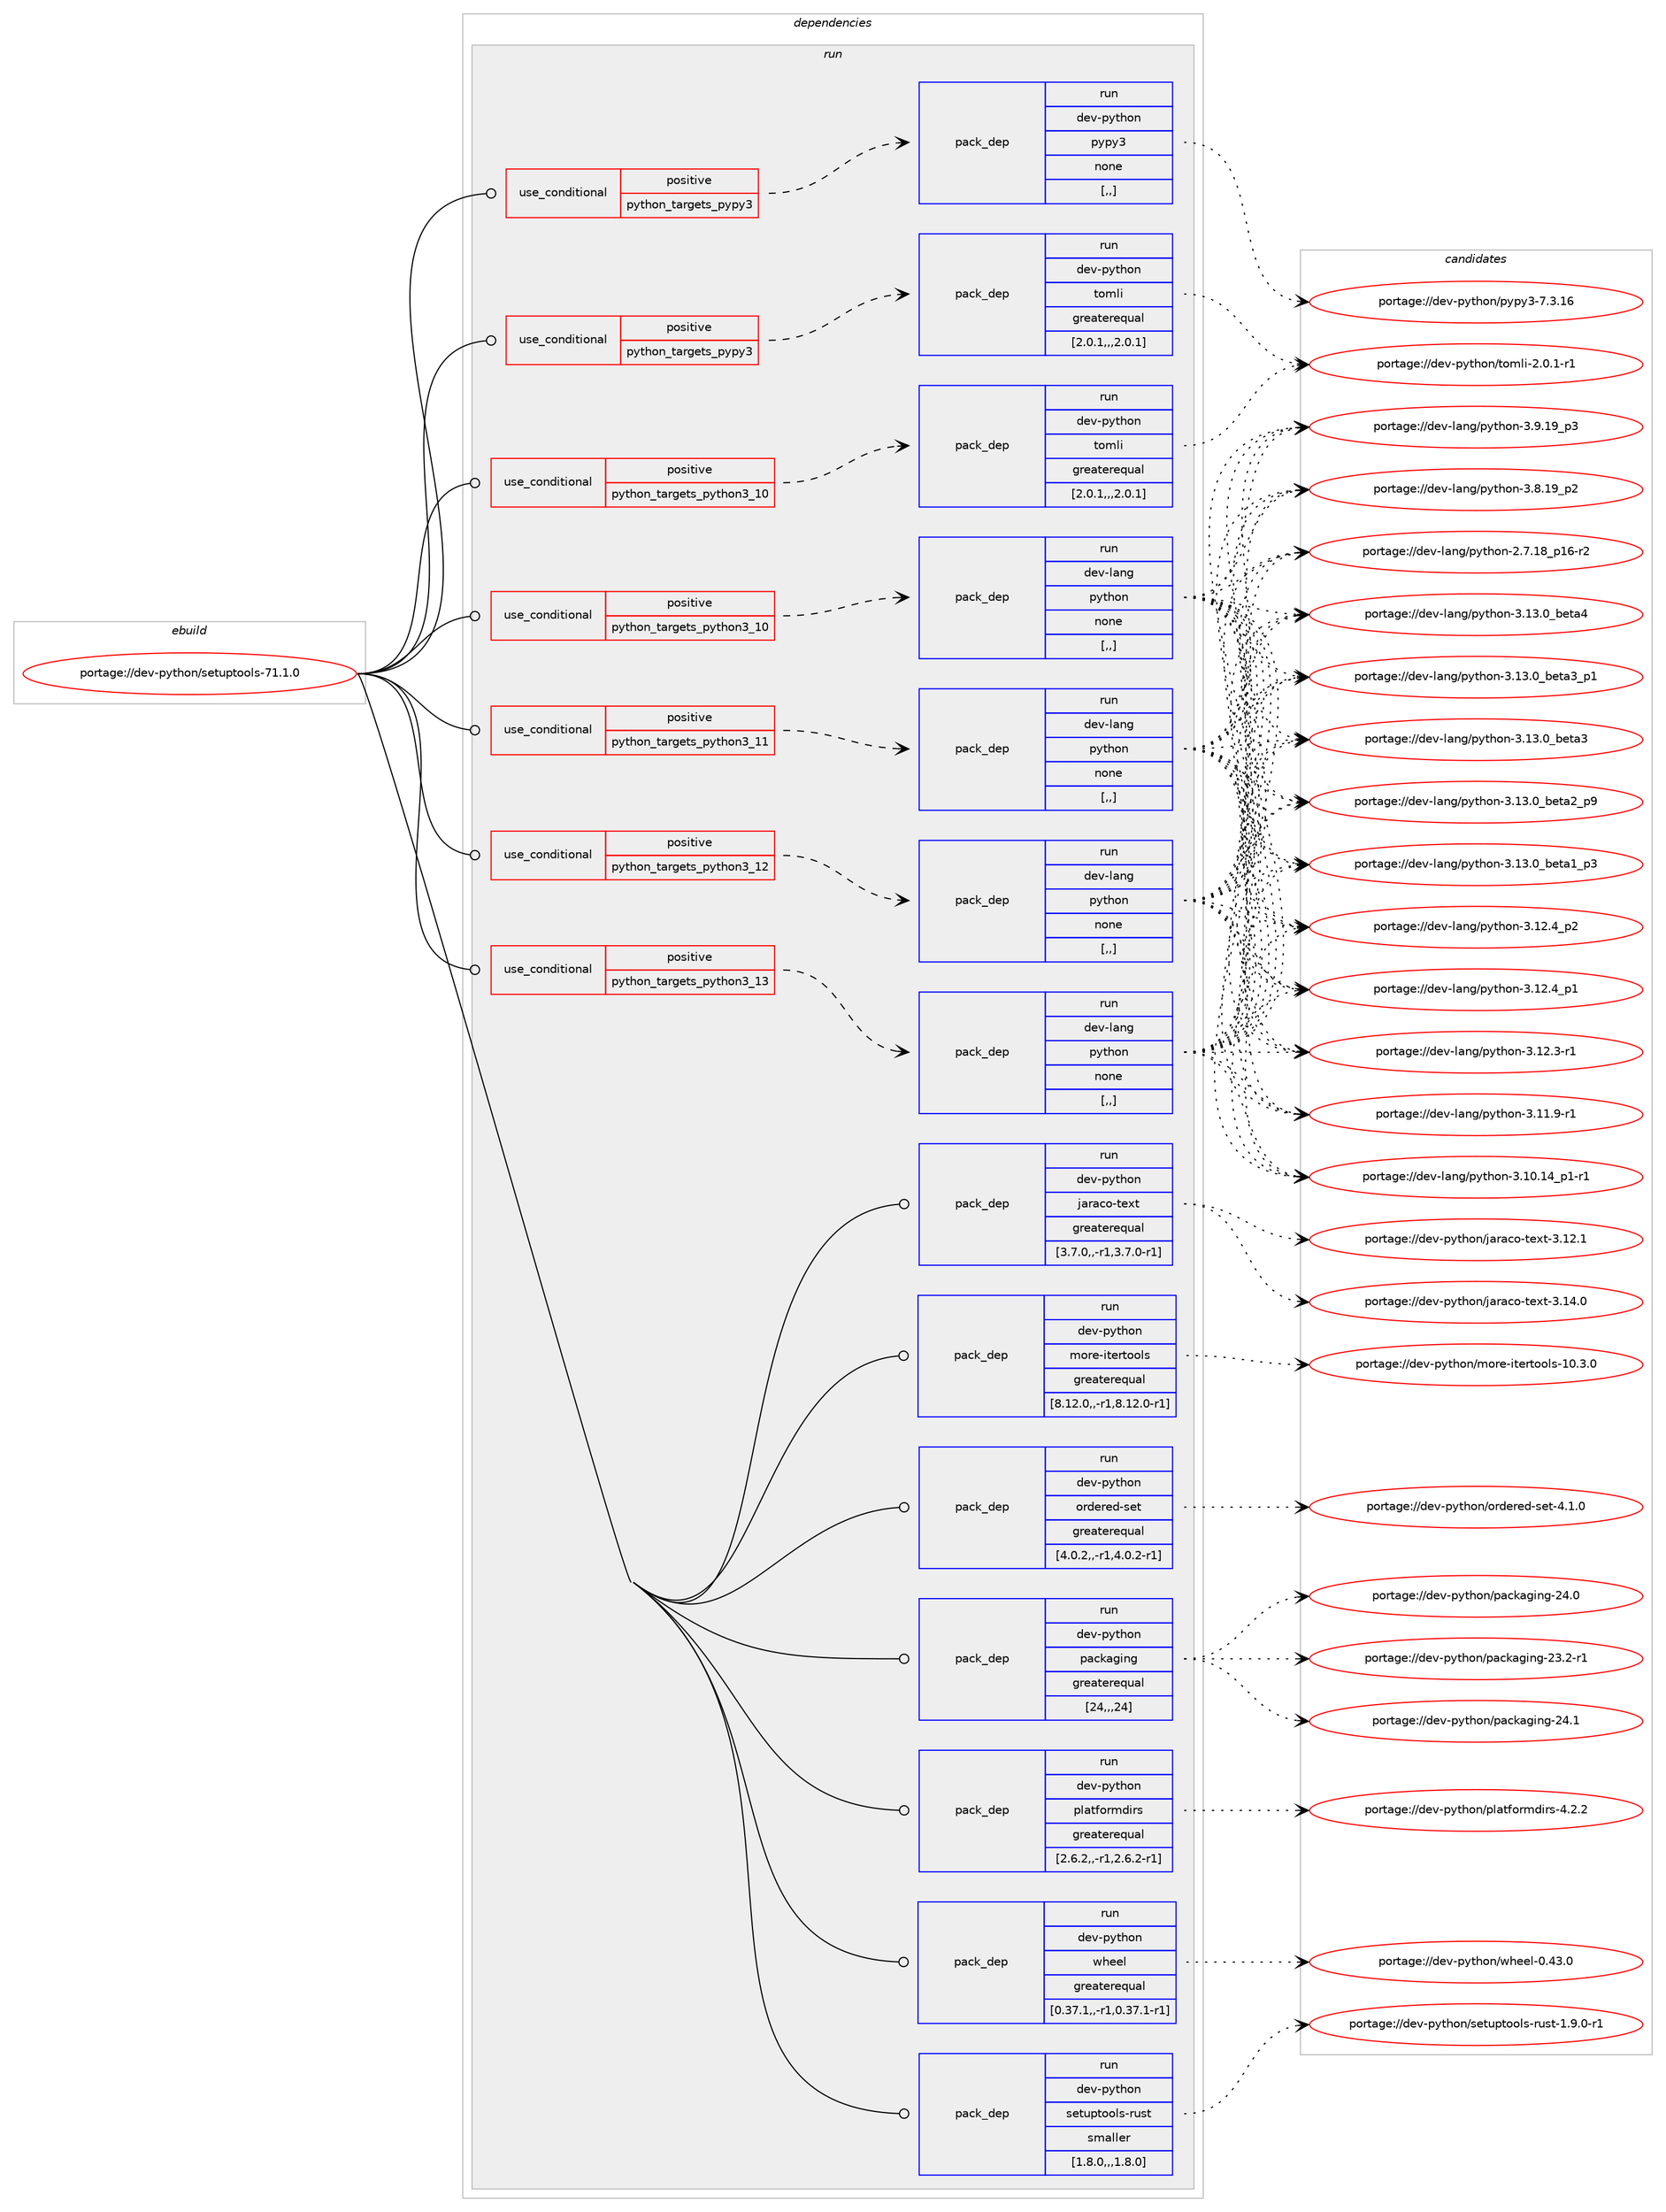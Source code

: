 digraph prolog {

# *************
# Graph options
# *************

newrank=true;
concentrate=true;
compound=true;
graph [rankdir=LR,fontname=Helvetica,fontsize=10,ranksep=1.5];#, ranksep=2.5, nodesep=0.2];
edge  [arrowhead=vee];
node  [fontname=Helvetica,fontsize=10];

# **********
# The ebuild
# **********

subgraph cluster_leftcol {
color=gray;
label=<<i>ebuild</i>>;
id [label="portage://dev-python/setuptools-71.1.0", color=red, width=4, href="../dev-python/setuptools-71.1.0.svg"];
}

# ****************
# The dependencies
# ****************

subgraph cluster_midcol {
color=gray;
label=<<i>dependencies</i>>;
subgraph cluster_compile {
fillcolor="#eeeeee";
style=filled;
label=<<i>compile</i>>;
}
subgraph cluster_compileandrun {
fillcolor="#eeeeee";
style=filled;
label=<<i>compile and run</i>>;
}
subgraph cluster_run {
fillcolor="#eeeeee";
style=filled;
label=<<i>run</i>>;
subgraph cond39763 {
dependency163855 [label=<<TABLE BORDER="0" CELLBORDER="1" CELLSPACING="0" CELLPADDING="4"><TR><TD ROWSPAN="3" CELLPADDING="10">use_conditional</TD></TR><TR><TD>positive</TD></TR><TR><TD>python_targets_pypy3</TD></TR></TABLE>>, shape=none, color=red];
subgraph pack122816 {
dependency163856 [label=<<TABLE BORDER="0" CELLBORDER="1" CELLSPACING="0" CELLPADDING="4" WIDTH="220"><TR><TD ROWSPAN="6" CELLPADDING="30">pack_dep</TD></TR><TR><TD WIDTH="110">run</TD></TR><TR><TD>dev-python</TD></TR><TR><TD>pypy3</TD></TR><TR><TD>none</TD></TR><TR><TD>[,,]</TD></TR></TABLE>>, shape=none, color=blue];
}
dependency163855:e -> dependency163856:w [weight=20,style="dashed",arrowhead="vee"];
}
id:e -> dependency163855:w [weight=20,style="solid",arrowhead="odot"];
subgraph cond39764 {
dependency163857 [label=<<TABLE BORDER="0" CELLBORDER="1" CELLSPACING="0" CELLPADDING="4"><TR><TD ROWSPAN="3" CELLPADDING="10">use_conditional</TD></TR><TR><TD>positive</TD></TR><TR><TD>python_targets_pypy3</TD></TR></TABLE>>, shape=none, color=red];
subgraph pack122817 {
dependency163858 [label=<<TABLE BORDER="0" CELLBORDER="1" CELLSPACING="0" CELLPADDING="4" WIDTH="220"><TR><TD ROWSPAN="6" CELLPADDING="30">pack_dep</TD></TR><TR><TD WIDTH="110">run</TD></TR><TR><TD>dev-python</TD></TR><TR><TD>tomli</TD></TR><TR><TD>greaterequal</TD></TR><TR><TD>[2.0.1,,,2.0.1]</TD></TR></TABLE>>, shape=none, color=blue];
}
dependency163857:e -> dependency163858:w [weight=20,style="dashed",arrowhead="vee"];
}
id:e -> dependency163857:w [weight=20,style="solid",arrowhead="odot"];
subgraph cond39765 {
dependency163859 [label=<<TABLE BORDER="0" CELLBORDER="1" CELLSPACING="0" CELLPADDING="4"><TR><TD ROWSPAN="3" CELLPADDING="10">use_conditional</TD></TR><TR><TD>positive</TD></TR><TR><TD>python_targets_python3_10</TD></TR></TABLE>>, shape=none, color=red];
subgraph pack122818 {
dependency163860 [label=<<TABLE BORDER="0" CELLBORDER="1" CELLSPACING="0" CELLPADDING="4" WIDTH="220"><TR><TD ROWSPAN="6" CELLPADDING="30">pack_dep</TD></TR><TR><TD WIDTH="110">run</TD></TR><TR><TD>dev-lang</TD></TR><TR><TD>python</TD></TR><TR><TD>none</TD></TR><TR><TD>[,,]</TD></TR></TABLE>>, shape=none, color=blue];
}
dependency163859:e -> dependency163860:w [weight=20,style="dashed",arrowhead="vee"];
}
id:e -> dependency163859:w [weight=20,style="solid",arrowhead="odot"];
subgraph cond39766 {
dependency163861 [label=<<TABLE BORDER="0" CELLBORDER="1" CELLSPACING="0" CELLPADDING="4"><TR><TD ROWSPAN="3" CELLPADDING="10">use_conditional</TD></TR><TR><TD>positive</TD></TR><TR><TD>python_targets_python3_10</TD></TR></TABLE>>, shape=none, color=red];
subgraph pack122819 {
dependency163862 [label=<<TABLE BORDER="0" CELLBORDER="1" CELLSPACING="0" CELLPADDING="4" WIDTH="220"><TR><TD ROWSPAN="6" CELLPADDING="30">pack_dep</TD></TR><TR><TD WIDTH="110">run</TD></TR><TR><TD>dev-python</TD></TR><TR><TD>tomli</TD></TR><TR><TD>greaterequal</TD></TR><TR><TD>[2.0.1,,,2.0.1]</TD></TR></TABLE>>, shape=none, color=blue];
}
dependency163861:e -> dependency163862:w [weight=20,style="dashed",arrowhead="vee"];
}
id:e -> dependency163861:w [weight=20,style="solid",arrowhead="odot"];
subgraph cond39767 {
dependency163863 [label=<<TABLE BORDER="0" CELLBORDER="1" CELLSPACING="0" CELLPADDING="4"><TR><TD ROWSPAN="3" CELLPADDING="10">use_conditional</TD></TR><TR><TD>positive</TD></TR><TR><TD>python_targets_python3_11</TD></TR></TABLE>>, shape=none, color=red];
subgraph pack122820 {
dependency163864 [label=<<TABLE BORDER="0" CELLBORDER="1" CELLSPACING="0" CELLPADDING="4" WIDTH="220"><TR><TD ROWSPAN="6" CELLPADDING="30">pack_dep</TD></TR><TR><TD WIDTH="110">run</TD></TR><TR><TD>dev-lang</TD></TR><TR><TD>python</TD></TR><TR><TD>none</TD></TR><TR><TD>[,,]</TD></TR></TABLE>>, shape=none, color=blue];
}
dependency163863:e -> dependency163864:w [weight=20,style="dashed",arrowhead="vee"];
}
id:e -> dependency163863:w [weight=20,style="solid",arrowhead="odot"];
subgraph cond39768 {
dependency163865 [label=<<TABLE BORDER="0" CELLBORDER="1" CELLSPACING="0" CELLPADDING="4"><TR><TD ROWSPAN="3" CELLPADDING="10">use_conditional</TD></TR><TR><TD>positive</TD></TR><TR><TD>python_targets_python3_12</TD></TR></TABLE>>, shape=none, color=red];
subgraph pack122821 {
dependency163866 [label=<<TABLE BORDER="0" CELLBORDER="1" CELLSPACING="0" CELLPADDING="4" WIDTH="220"><TR><TD ROWSPAN="6" CELLPADDING="30">pack_dep</TD></TR><TR><TD WIDTH="110">run</TD></TR><TR><TD>dev-lang</TD></TR><TR><TD>python</TD></TR><TR><TD>none</TD></TR><TR><TD>[,,]</TD></TR></TABLE>>, shape=none, color=blue];
}
dependency163865:e -> dependency163866:w [weight=20,style="dashed",arrowhead="vee"];
}
id:e -> dependency163865:w [weight=20,style="solid",arrowhead="odot"];
subgraph cond39769 {
dependency163867 [label=<<TABLE BORDER="0" CELLBORDER="1" CELLSPACING="0" CELLPADDING="4"><TR><TD ROWSPAN="3" CELLPADDING="10">use_conditional</TD></TR><TR><TD>positive</TD></TR><TR><TD>python_targets_python3_13</TD></TR></TABLE>>, shape=none, color=red];
subgraph pack122822 {
dependency163868 [label=<<TABLE BORDER="0" CELLBORDER="1" CELLSPACING="0" CELLPADDING="4" WIDTH="220"><TR><TD ROWSPAN="6" CELLPADDING="30">pack_dep</TD></TR><TR><TD WIDTH="110">run</TD></TR><TR><TD>dev-lang</TD></TR><TR><TD>python</TD></TR><TR><TD>none</TD></TR><TR><TD>[,,]</TD></TR></TABLE>>, shape=none, color=blue];
}
dependency163867:e -> dependency163868:w [weight=20,style="dashed",arrowhead="vee"];
}
id:e -> dependency163867:w [weight=20,style="solid",arrowhead="odot"];
subgraph pack122823 {
dependency163869 [label=<<TABLE BORDER="0" CELLBORDER="1" CELLSPACING="0" CELLPADDING="4" WIDTH="220"><TR><TD ROWSPAN="6" CELLPADDING="30">pack_dep</TD></TR><TR><TD WIDTH="110">run</TD></TR><TR><TD>dev-python</TD></TR><TR><TD>jaraco-text</TD></TR><TR><TD>greaterequal</TD></TR><TR><TD>[3.7.0,,-r1,3.7.0-r1]</TD></TR></TABLE>>, shape=none, color=blue];
}
id:e -> dependency163869:w [weight=20,style="solid",arrowhead="odot"];
subgraph pack122824 {
dependency163870 [label=<<TABLE BORDER="0" CELLBORDER="1" CELLSPACING="0" CELLPADDING="4" WIDTH="220"><TR><TD ROWSPAN="6" CELLPADDING="30">pack_dep</TD></TR><TR><TD WIDTH="110">run</TD></TR><TR><TD>dev-python</TD></TR><TR><TD>more-itertools</TD></TR><TR><TD>greaterequal</TD></TR><TR><TD>[8.12.0,,-r1,8.12.0-r1]</TD></TR></TABLE>>, shape=none, color=blue];
}
id:e -> dependency163870:w [weight=20,style="solid",arrowhead="odot"];
subgraph pack122825 {
dependency163871 [label=<<TABLE BORDER="0" CELLBORDER="1" CELLSPACING="0" CELLPADDING="4" WIDTH="220"><TR><TD ROWSPAN="6" CELLPADDING="30">pack_dep</TD></TR><TR><TD WIDTH="110">run</TD></TR><TR><TD>dev-python</TD></TR><TR><TD>ordered-set</TD></TR><TR><TD>greaterequal</TD></TR><TR><TD>[4.0.2,,-r1,4.0.2-r1]</TD></TR></TABLE>>, shape=none, color=blue];
}
id:e -> dependency163871:w [weight=20,style="solid",arrowhead="odot"];
subgraph pack122826 {
dependency163872 [label=<<TABLE BORDER="0" CELLBORDER="1" CELLSPACING="0" CELLPADDING="4" WIDTH="220"><TR><TD ROWSPAN="6" CELLPADDING="30">pack_dep</TD></TR><TR><TD WIDTH="110">run</TD></TR><TR><TD>dev-python</TD></TR><TR><TD>packaging</TD></TR><TR><TD>greaterequal</TD></TR><TR><TD>[24,,,24]</TD></TR></TABLE>>, shape=none, color=blue];
}
id:e -> dependency163872:w [weight=20,style="solid",arrowhead="odot"];
subgraph pack122827 {
dependency163873 [label=<<TABLE BORDER="0" CELLBORDER="1" CELLSPACING="0" CELLPADDING="4" WIDTH="220"><TR><TD ROWSPAN="6" CELLPADDING="30">pack_dep</TD></TR><TR><TD WIDTH="110">run</TD></TR><TR><TD>dev-python</TD></TR><TR><TD>platformdirs</TD></TR><TR><TD>greaterequal</TD></TR><TR><TD>[2.6.2,,-r1,2.6.2-r1]</TD></TR></TABLE>>, shape=none, color=blue];
}
id:e -> dependency163873:w [weight=20,style="solid",arrowhead="odot"];
subgraph pack122828 {
dependency163874 [label=<<TABLE BORDER="0" CELLBORDER="1" CELLSPACING="0" CELLPADDING="4" WIDTH="220"><TR><TD ROWSPAN="6" CELLPADDING="30">pack_dep</TD></TR><TR><TD WIDTH="110">run</TD></TR><TR><TD>dev-python</TD></TR><TR><TD>wheel</TD></TR><TR><TD>greaterequal</TD></TR><TR><TD>[0.37.1,,-r1,0.37.1-r1]</TD></TR></TABLE>>, shape=none, color=blue];
}
id:e -> dependency163874:w [weight=20,style="solid",arrowhead="odot"];
subgraph pack122829 {
dependency163875 [label=<<TABLE BORDER="0" CELLBORDER="1" CELLSPACING="0" CELLPADDING="4" WIDTH="220"><TR><TD ROWSPAN="6" CELLPADDING="30">pack_dep</TD></TR><TR><TD WIDTH="110">run</TD></TR><TR><TD>dev-python</TD></TR><TR><TD>setuptools-rust</TD></TR><TR><TD>smaller</TD></TR><TR><TD>[1.8.0,,,1.8.0]</TD></TR></TABLE>>, shape=none, color=blue];
}
id:e -> dependency163875:w [weight=20,style="solid",arrowhead="odot"];
}
}

# **************
# The candidates
# **************

subgraph cluster_choices {
rank=same;
color=gray;
label=<<i>candidates</i>>;

subgraph choice122816 {
color=black;
nodesep=1;
choice10010111845112121116104111110471121211121215145554651464954 [label="portage://dev-python/pypy3-7.3.16", color=red, width=4,href="../dev-python/pypy3-7.3.16.svg"];
dependency163856:e -> choice10010111845112121116104111110471121211121215145554651464954:w [style=dotted,weight="100"];
}
subgraph choice122817 {
color=black;
nodesep=1;
choice10010111845112121116104111110471161111091081054550464846494511449 [label="portage://dev-python/tomli-2.0.1-r1", color=red, width=4,href="../dev-python/tomli-2.0.1-r1.svg"];
dependency163858:e -> choice10010111845112121116104111110471161111091081054550464846494511449:w [style=dotted,weight="100"];
}
subgraph choice122818 {
color=black;
nodesep=1;
choice1001011184510897110103471121211161041111104551464951464895981011169752 [label="portage://dev-lang/python-3.13.0_beta4", color=red, width=4,href="../dev-lang/python-3.13.0_beta4.svg"];
choice10010111845108971101034711212111610411111045514649514648959810111697519511249 [label="portage://dev-lang/python-3.13.0_beta3_p1", color=red, width=4,href="../dev-lang/python-3.13.0_beta3_p1.svg"];
choice1001011184510897110103471121211161041111104551464951464895981011169751 [label="portage://dev-lang/python-3.13.0_beta3", color=red, width=4,href="../dev-lang/python-3.13.0_beta3.svg"];
choice10010111845108971101034711212111610411111045514649514648959810111697509511257 [label="portage://dev-lang/python-3.13.0_beta2_p9", color=red, width=4,href="../dev-lang/python-3.13.0_beta2_p9.svg"];
choice10010111845108971101034711212111610411111045514649514648959810111697499511251 [label="portage://dev-lang/python-3.13.0_beta1_p3", color=red, width=4,href="../dev-lang/python-3.13.0_beta1_p3.svg"];
choice100101118451089711010347112121116104111110455146495046529511250 [label="portage://dev-lang/python-3.12.4_p2", color=red, width=4,href="../dev-lang/python-3.12.4_p2.svg"];
choice100101118451089711010347112121116104111110455146495046529511249 [label="portage://dev-lang/python-3.12.4_p1", color=red, width=4,href="../dev-lang/python-3.12.4_p1.svg"];
choice100101118451089711010347112121116104111110455146495046514511449 [label="portage://dev-lang/python-3.12.3-r1", color=red, width=4,href="../dev-lang/python-3.12.3-r1.svg"];
choice100101118451089711010347112121116104111110455146494946574511449 [label="portage://dev-lang/python-3.11.9-r1", color=red, width=4,href="../dev-lang/python-3.11.9-r1.svg"];
choice100101118451089711010347112121116104111110455146494846495295112494511449 [label="portage://dev-lang/python-3.10.14_p1-r1", color=red, width=4,href="../dev-lang/python-3.10.14_p1-r1.svg"];
choice100101118451089711010347112121116104111110455146574649579511251 [label="portage://dev-lang/python-3.9.19_p3", color=red, width=4,href="../dev-lang/python-3.9.19_p3.svg"];
choice100101118451089711010347112121116104111110455146564649579511250 [label="portage://dev-lang/python-3.8.19_p2", color=red, width=4,href="../dev-lang/python-3.8.19_p2.svg"];
choice100101118451089711010347112121116104111110455046554649569511249544511450 [label="portage://dev-lang/python-2.7.18_p16-r2", color=red, width=4,href="../dev-lang/python-2.7.18_p16-r2.svg"];
dependency163860:e -> choice1001011184510897110103471121211161041111104551464951464895981011169752:w [style=dotted,weight="100"];
dependency163860:e -> choice10010111845108971101034711212111610411111045514649514648959810111697519511249:w [style=dotted,weight="100"];
dependency163860:e -> choice1001011184510897110103471121211161041111104551464951464895981011169751:w [style=dotted,weight="100"];
dependency163860:e -> choice10010111845108971101034711212111610411111045514649514648959810111697509511257:w [style=dotted,weight="100"];
dependency163860:e -> choice10010111845108971101034711212111610411111045514649514648959810111697499511251:w [style=dotted,weight="100"];
dependency163860:e -> choice100101118451089711010347112121116104111110455146495046529511250:w [style=dotted,weight="100"];
dependency163860:e -> choice100101118451089711010347112121116104111110455146495046529511249:w [style=dotted,weight="100"];
dependency163860:e -> choice100101118451089711010347112121116104111110455146495046514511449:w [style=dotted,weight="100"];
dependency163860:e -> choice100101118451089711010347112121116104111110455146494946574511449:w [style=dotted,weight="100"];
dependency163860:e -> choice100101118451089711010347112121116104111110455146494846495295112494511449:w [style=dotted,weight="100"];
dependency163860:e -> choice100101118451089711010347112121116104111110455146574649579511251:w [style=dotted,weight="100"];
dependency163860:e -> choice100101118451089711010347112121116104111110455146564649579511250:w [style=dotted,weight="100"];
dependency163860:e -> choice100101118451089711010347112121116104111110455046554649569511249544511450:w [style=dotted,weight="100"];
}
subgraph choice122819 {
color=black;
nodesep=1;
choice10010111845112121116104111110471161111091081054550464846494511449 [label="portage://dev-python/tomli-2.0.1-r1", color=red, width=4,href="../dev-python/tomli-2.0.1-r1.svg"];
dependency163862:e -> choice10010111845112121116104111110471161111091081054550464846494511449:w [style=dotted,weight="100"];
}
subgraph choice122820 {
color=black;
nodesep=1;
choice1001011184510897110103471121211161041111104551464951464895981011169752 [label="portage://dev-lang/python-3.13.0_beta4", color=red, width=4,href="../dev-lang/python-3.13.0_beta4.svg"];
choice10010111845108971101034711212111610411111045514649514648959810111697519511249 [label="portage://dev-lang/python-3.13.0_beta3_p1", color=red, width=4,href="../dev-lang/python-3.13.0_beta3_p1.svg"];
choice1001011184510897110103471121211161041111104551464951464895981011169751 [label="portage://dev-lang/python-3.13.0_beta3", color=red, width=4,href="../dev-lang/python-3.13.0_beta3.svg"];
choice10010111845108971101034711212111610411111045514649514648959810111697509511257 [label="portage://dev-lang/python-3.13.0_beta2_p9", color=red, width=4,href="../dev-lang/python-3.13.0_beta2_p9.svg"];
choice10010111845108971101034711212111610411111045514649514648959810111697499511251 [label="portage://dev-lang/python-3.13.0_beta1_p3", color=red, width=4,href="../dev-lang/python-3.13.0_beta1_p3.svg"];
choice100101118451089711010347112121116104111110455146495046529511250 [label="portage://dev-lang/python-3.12.4_p2", color=red, width=4,href="../dev-lang/python-3.12.4_p2.svg"];
choice100101118451089711010347112121116104111110455146495046529511249 [label="portage://dev-lang/python-3.12.4_p1", color=red, width=4,href="../dev-lang/python-3.12.4_p1.svg"];
choice100101118451089711010347112121116104111110455146495046514511449 [label="portage://dev-lang/python-3.12.3-r1", color=red, width=4,href="../dev-lang/python-3.12.3-r1.svg"];
choice100101118451089711010347112121116104111110455146494946574511449 [label="portage://dev-lang/python-3.11.9-r1", color=red, width=4,href="../dev-lang/python-3.11.9-r1.svg"];
choice100101118451089711010347112121116104111110455146494846495295112494511449 [label="portage://dev-lang/python-3.10.14_p1-r1", color=red, width=4,href="../dev-lang/python-3.10.14_p1-r1.svg"];
choice100101118451089711010347112121116104111110455146574649579511251 [label="portage://dev-lang/python-3.9.19_p3", color=red, width=4,href="../dev-lang/python-3.9.19_p3.svg"];
choice100101118451089711010347112121116104111110455146564649579511250 [label="portage://dev-lang/python-3.8.19_p2", color=red, width=4,href="../dev-lang/python-3.8.19_p2.svg"];
choice100101118451089711010347112121116104111110455046554649569511249544511450 [label="portage://dev-lang/python-2.7.18_p16-r2", color=red, width=4,href="../dev-lang/python-2.7.18_p16-r2.svg"];
dependency163864:e -> choice1001011184510897110103471121211161041111104551464951464895981011169752:w [style=dotted,weight="100"];
dependency163864:e -> choice10010111845108971101034711212111610411111045514649514648959810111697519511249:w [style=dotted,weight="100"];
dependency163864:e -> choice1001011184510897110103471121211161041111104551464951464895981011169751:w [style=dotted,weight="100"];
dependency163864:e -> choice10010111845108971101034711212111610411111045514649514648959810111697509511257:w [style=dotted,weight="100"];
dependency163864:e -> choice10010111845108971101034711212111610411111045514649514648959810111697499511251:w [style=dotted,weight="100"];
dependency163864:e -> choice100101118451089711010347112121116104111110455146495046529511250:w [style=dotted,weight="100"];
dependency163864:e -> choice100101118451089711010347112121116104111110455146495046529511249:w [style=dotted,weight="100"];
dependency163864:e -> choice100101118451089711010347112121116104111110455146495046514511449:w [style=dotted,weight="100"];
dependency163864:e -> choice100101118451089711010347112121116104111110455146494946574511449:w [style=dotted,weight="100"];
dependency163864:e -> choice100101118451089711010347112121116104111110455146494846495295112494511449:w [style=dotted,weight="100"];
dependency163864:e -> choice100101118451089711010347112121116104111110455146574649579511251:w [style=dotted,weight="100"];
dependency163864:e -> choice100101118451089711010347112121116104111110455146564649579511250:w [style=dotted,weight="100"];
dependency163864:e -> choice100101118451089711010347112121116104111110455046554649569511249544511450:w [style=dotted,weight="100"];
}
subgraph choice122821 {
color=black;
nodesep=1;
choice1001011184510897110103471121211161041111104551464951464895981011169752 [label="portage://dev-lang/python-3.13.0_beta4", color=red, width=4,href="../dev-lang/python-3.13.0_beta4.svg"];
choice10010111845108971101034711212111610411111045514649514648959810111697519511249 [label="portage://dev-lang/python-3.13.0_beta3_p1", color=red, width=4,href="../dev-lang/python-3.13.0_beta3_p1.svg"];
choice1001011184510897110103471121211161041111104551464951464895981011169751 [label="portage://dev-lang/python-3.13.0_beta3", color=red, width=4,href="../dev-lang/python-3.13.0_beta3.svg"];
choice10010111845108971101034711212111610411111045514649514648959810111697509511257 [label="portage://dev-lang/python-3.13.0_beta2_p9", color=red, width=4,href="../dev-lang/python-3.13.0_beta2_p9.svg"];
choice10010111845108971101034711212111610411111045514649514648959810111697499511251 [label="portage://dev-lang/python-3.13.0_beta1_p3", color=red, width=4,href="../dev-lang/python-3.13.0_beta1_p3.svg"];
choice100101118451089711010347112121116104111110455146495046529511250 [label="portage://dev-lang/python-3.12.4_p2", color=red, width=4,href="../dev-lang/python-3.12.4_p2.svg"];
choice100101118451089711010347112121116104111110455146495046529511249 [label="portage://dev-lang/python-3.12.4_p1", color=red, width=4,href="../dev-lang/python-3.12.4_p1.svg"];
choice100101118451089711010347112121116104111110455146495046514511449 [label="portage://dev-lang/python-3.12.3-r1", color=red, width=4,href="../dev-lang/python-3.12.3-r1.svg"];
choice100101118451089711010347112121116104111110455146494946574511449 [label="portage://dev-lang/python-3.11.9-r1", color=red, width=4,href="../dev-lang/python-3.11.9-r1.svg"];
choice100101118451089711010347112121116104111110455146494846495295112494511449 [label="portage://dev-lang/python-3.10.14_p1-r1", color=red, width=4,href="../dev-lang/python-3.10.14_p1-r1.svg"];
choice100101118451089711010347112121116104111110455146574649579511251 [label="portage://dev-lang/python-3.9.19_p3", color=red, width=4,href="../dev-lang/python-3.9.19_p3.svg"];
choice100101118451089711010347112121116104111110455146564649579511250 [label="portage://dev-lang/python-3.8.19_p2", color=red, width=4,href="../dev-lang/python-3.8.19_p2.svg"];
choice100101118451089711010347112121116104111110455046554649569511249544511450 [label="portage://dev-lang/python-2.7.18_p16-r2", color=red, width=4,href="../dev-lang/python-2.7.18_p16-r2.svg"];
dependency163866:e -> choice1001011184510897110103471121211161041111104551464951464895981011169752:w [style=dotted,weight="100"];
dependency163866:e -> choice10010111845108971101034711212111610411111045514649514648959810111697519511249:w [style=dotted,weight="100"];
dependency163866:e -> choice1001011184510897110103471121211161041111104551464951464895981011169751:w [style=dotted,weight="100"];
dependency163866:e -> choice10010111845108971101034711212111610411111045514649514648959810111697509511257:w [style=dotted,weight="100"];
dependency163866:e -> choice10010111845108971101034711212111610411111045514649514648959810111697499511251:w [style=dotted,weight="100"];
dependency163866:e -> choice100101118451089711010347112121116104111110455146495046529511250:w [style=dotted,weight="100"];
dependency163866:e -> choice100101118451089711010347112121116104111110455146495046529511249:w [style=dotted,weight="100"];
dependency163866:e -> choice100101118451089711010347112121116104111110455146495046514511449:w [style=dotted,weight="100"];
dependency163866:e -> choice100101118451089711010347112121116104111110455146494946574511449:w [style=dotted,weight="100"];
dependency163866:e -> choice100101118451089711010347112121116104111110455146494846495295112494511449:w [style=dotted,weight="100"];
dependency163866:e -> choice100101118451089711010347112121116104111110455146574649579511251:w [style=dotted,weight="100"];
dependency163866:e -> choice100101118451089711010347112121116104111110455146564649579511250:w [style=dotted,weight="100"];
dependency163866:e -> choice100101118451089711010347112121116104111110455046554649569511249544511450:w [style=dotted,weight="100"];
}
subgraph choice122822 {
color=black;
nodesep=1;
choice1001011184510897110103471121211161041111104551464951464895981011169752 [label="portage://dev-lang/python-3.13.0_beta4", color=red, width=4,href="../dev-lang/python-3.13.0_beta4.svg"];
choice10010111845108971101034711212111610411111045514649514648959810111697519511249 [label="portage://dev-lang/python-3.13.0_beta3_p1", color=red, width=4,href="../dev-lang/python-3.13.0_beta3_p1.svg"];
choice1001011184510897110103471121211161041111104551464951464895981011169751 [label="portage://dev-lang/python-3.13.0_beta3", color=red, width=4,href="../dev-lang/python-3.13.0_beta3.svg"];
choice10010111845108971101034711212111610411111045514649514648959810111697509511257 [label="portage://dev-lang/python-3.13.0_beta2_p9", color=red, width=4,href="../dev-lang/python-3.13.0_beta2_p9.svg"];
choice10010111845108971101034711212111610411111045514649514648959810111697499511251 [label="portage://dev-lang/python-3.13.0_beta1_p3", color=red, width=4,href="../dev-lang/python-3.13.0_beta1_p3.svg"];
choice100101118451089711010347112121116104111110455146495046529511250 [label="portage://dev-lang/python-3.12.4_p2", color=red, width=4,href="../dev-lang/python-3.12.4_p2.svg"];
choice100101118451089711010347112121116104111110455146495046529511249 [label="portage://dev-lang/python-3.12.4_p1", color=red, width=4,href="../dev-lang/python-3.12.4_p1.svg"];
choice100101118451089711010347112121116104111110455146495046514511449 [label="portage://dev-lang/python-3.12.3-r1", color=red, width=4,href="../dev-lang/python-3.12.3-r1.svg"];
choice100101118451089711010347112121116104111110455146494946574511449 [label="portage://dev-lang/python-3.11.9-r1", color=red, width=4,href="../dev-lang/python-3.11.9-r1.svg"];
choice100101118451089711010347112121116104111110455146494846495295112494511449 [label="portage://dev-lang/python-3.10.14_p1-r1", color=red, width=4,href="../dev-lang/python-3.10.14_p1-r1.svg"];
choice100101118451089711010347112121116104111110455146574649579511251 [label="portage://dev-lang/python-3.9.19_p3", color=red, width=4,href="../dev-lang/python-3.9.19_p3.svg"];
choice100101118451089711010347112121116104111110455146564649579511250 [label="portage://dev-lang/python-3.8.19_p2", color=red, width=4,href="../dev-lang/python-3.8.19_p2.svg"];
choice100101118451089711010347112121116104111110455046554649569511249544511450 [label="portage://dev-lang/python-2.7.18_p16-r2", color=red, width=4,href="../dev-lang/python-2.7.18_p16-r2.svg"];
dependency163868:e -> choice1001011184510897110103471121211161041111104551464951464895981011169752:w [style=dotted,weight="100"];
dependency163868:e -> choice10010111845108971101034711212111610411111045514649514648959810111697519511249:w [style=dotted,weight="100"];
dependency163868:e -> choice1001011184510897110103471121211161041111104551464951464895981011169751:w [style=dotted,weight="100"];
dependency163868:e -> choice10010111845108971101034711212111610411111045514649514648959810111697509511257:w [style=dotted,weight="100"];
dependency163868:e -> choice10010111845108971101034711212111610411111045514649514648959810111697499511251:w [style=dotted,weight="100"];
dependency163868:e -> choice100101118451089711010347112121116104111110455146495046529511250:w [style=dotted,weight="100"];
dependency163868:e -> choice100101118451089711010347112121116104111110455146495046529511249:w [style=dotted,weight="100"];
dependency163868:e -> choice100101118451089711010347112121116104111110455146495046514511449:w [style=dotted,weight="100"];
dependency163868:e -> choice100101118451089711010347112121116104111110455146494946574511449:w [style=dotted,weight="100"];
dependency163868:e -> choice100101118451089711010347112121116104111110455146494846495295112494511449:w [style=dotted,weight="100"];
dependency163868:e -> choice100101118451089711010347112121116104111110455146574649579511251:w [style=dotted,weight="100"];
dependency163868:e -> choice100101118451089711010347112121116104111110455146564649579511250:w [style=dotted,weight="100"];
dependency163868:e -> choice100101118451089711010347112121116104111110455046554649569511249544511450:w [style=dotted,weight="100"];
}
subgraph choice122823 {
color=black;
nodesep=1;
choice10010111845112121116104111110471069711497991114511610112011645514649524648 [label="portage://dev-python/jaraco-text-3.14.0", color=red, width=4,href="../dev-python/jaraco-text-3.14.0.svg"];
choice10010111845112121116104111110471069711497991114511610112011645514649504649 [label="portage://dev-python/jaraco-text-3.12.1", color=red, width=4,href="../dev-python/jaraco-text-3.12.1.svg"];
dependency163869:e -> choice10010111845112121116104111110471069711497991114511610112011645514649524648:w [style=dotted,weight="100"];
dependency163869:e -> choice10010111845112121116104111110471069711497991114511610112011645514649504649:w [style=dotted,weight="100"];
}
subgraph choice122824 {
color=black;
nodesep=1;
choice10010111845112121116104111110471091111141014510511610111411611111110811545494846514648 [label="portage://dev-python/more-itertools-10.3.0", color=red, width=4,href="../dev-python/more-itertools-10.3.0.svg"];
dependency163870:e -> choice10010111845112121116104111110471091111141014510511610111411611111110811545494846514648:w [style=dotted,weight="100"];
}
subgraph choice122825 {
color=black;
nodesep=1;
choice100101118451121211161041111104711111410010111410110045115101116455246494648 [label="portage://dev-python/ordered-set-4.1.0", color=red, width=4,href="../dev-python/ordered-set-4.1.0.svg"];
dependency163871:e -> choice100101118451121211161041111104711111410010111410110045115101116455246494648:w [style=dotted,weight="100"];
}
subgraph choice122826 {
color=black;
nodesep=1;
choice10010111845112121116104111110471129799107971031051101034550524649 [label="portage://dev-python/packaging-24.1", color=red, width=4,href="../dev-python/packaging-24.1.svg"];
choice10010111845112121116104111110471129799107971031051101034550524648 [label="portage://dev-python/packaging-24.0", color=red, width=4,href="../dev-python/packaging-24.0.svg"];
choice100101118451121211161041111104711297991079710310511010345505146504511449 [label="portage://dev-python/packaging-23.2-r1", color=red, width=4,href="../dev-python/packaging-23.2-r1.svg"];
dependency163872:e -> choice10010111845112121116104111110471129799107971031051101034550524649:w [style=dotted,weight="100"];
dependency163872:e -> choice10010111845112121116104111110471129799107971031051101034550524648:w [style=dotted,weight="100"];
dependency163872:e -> choice100101118451121211161041111104711297991079710310511010345505146504511449:w [style=dotted,weight="100"];
}
subgraph choice122827 {
color=black;
nodesep=1;
choice100101118451121211161041111104711210897116102111114109100105114115455246504650 [label="portage://dev-python/platformdirs-4.2.2", color=red, width=4,href="../dev-python/platformdirs-4.2.2.svg"];
dependency163873:e -> choice100101118451121211161041111104711210897116102111114109100105114115455246504650:w [style=dotted,weight="100"];
}
subgraph choice122828 {
color=black;
nodesep=1;
choice100101118451121211161041111104711910410110110845484652514648 [label="portage://dev-python/wheel-0.43.0", color=red, width=4,href="../dev-python/wheel-0.43.0.svg"];
dependency163874:e -> choice100101118451121211161041111104711910410110110845484652514648:w [style=dotted,weight="100"];
}
subgraph choice122829 {
color=black;
nodesep=1;
choice1001011184511212111610411111047115101116117112116111111108115451141171151164549465746484511449 [label="portage://dev-python/setuptools-rust-1.9.0-r1", color=red, width=4,href="../dev-python/setuptools-rust-1.9.0-r1.svg"];
dependency163875:e -> choice1001011184511212111610411111047115101116117112116111111108115451141171151164549465746484511449:w [style=dotted,weight="100"];
}
}

}

